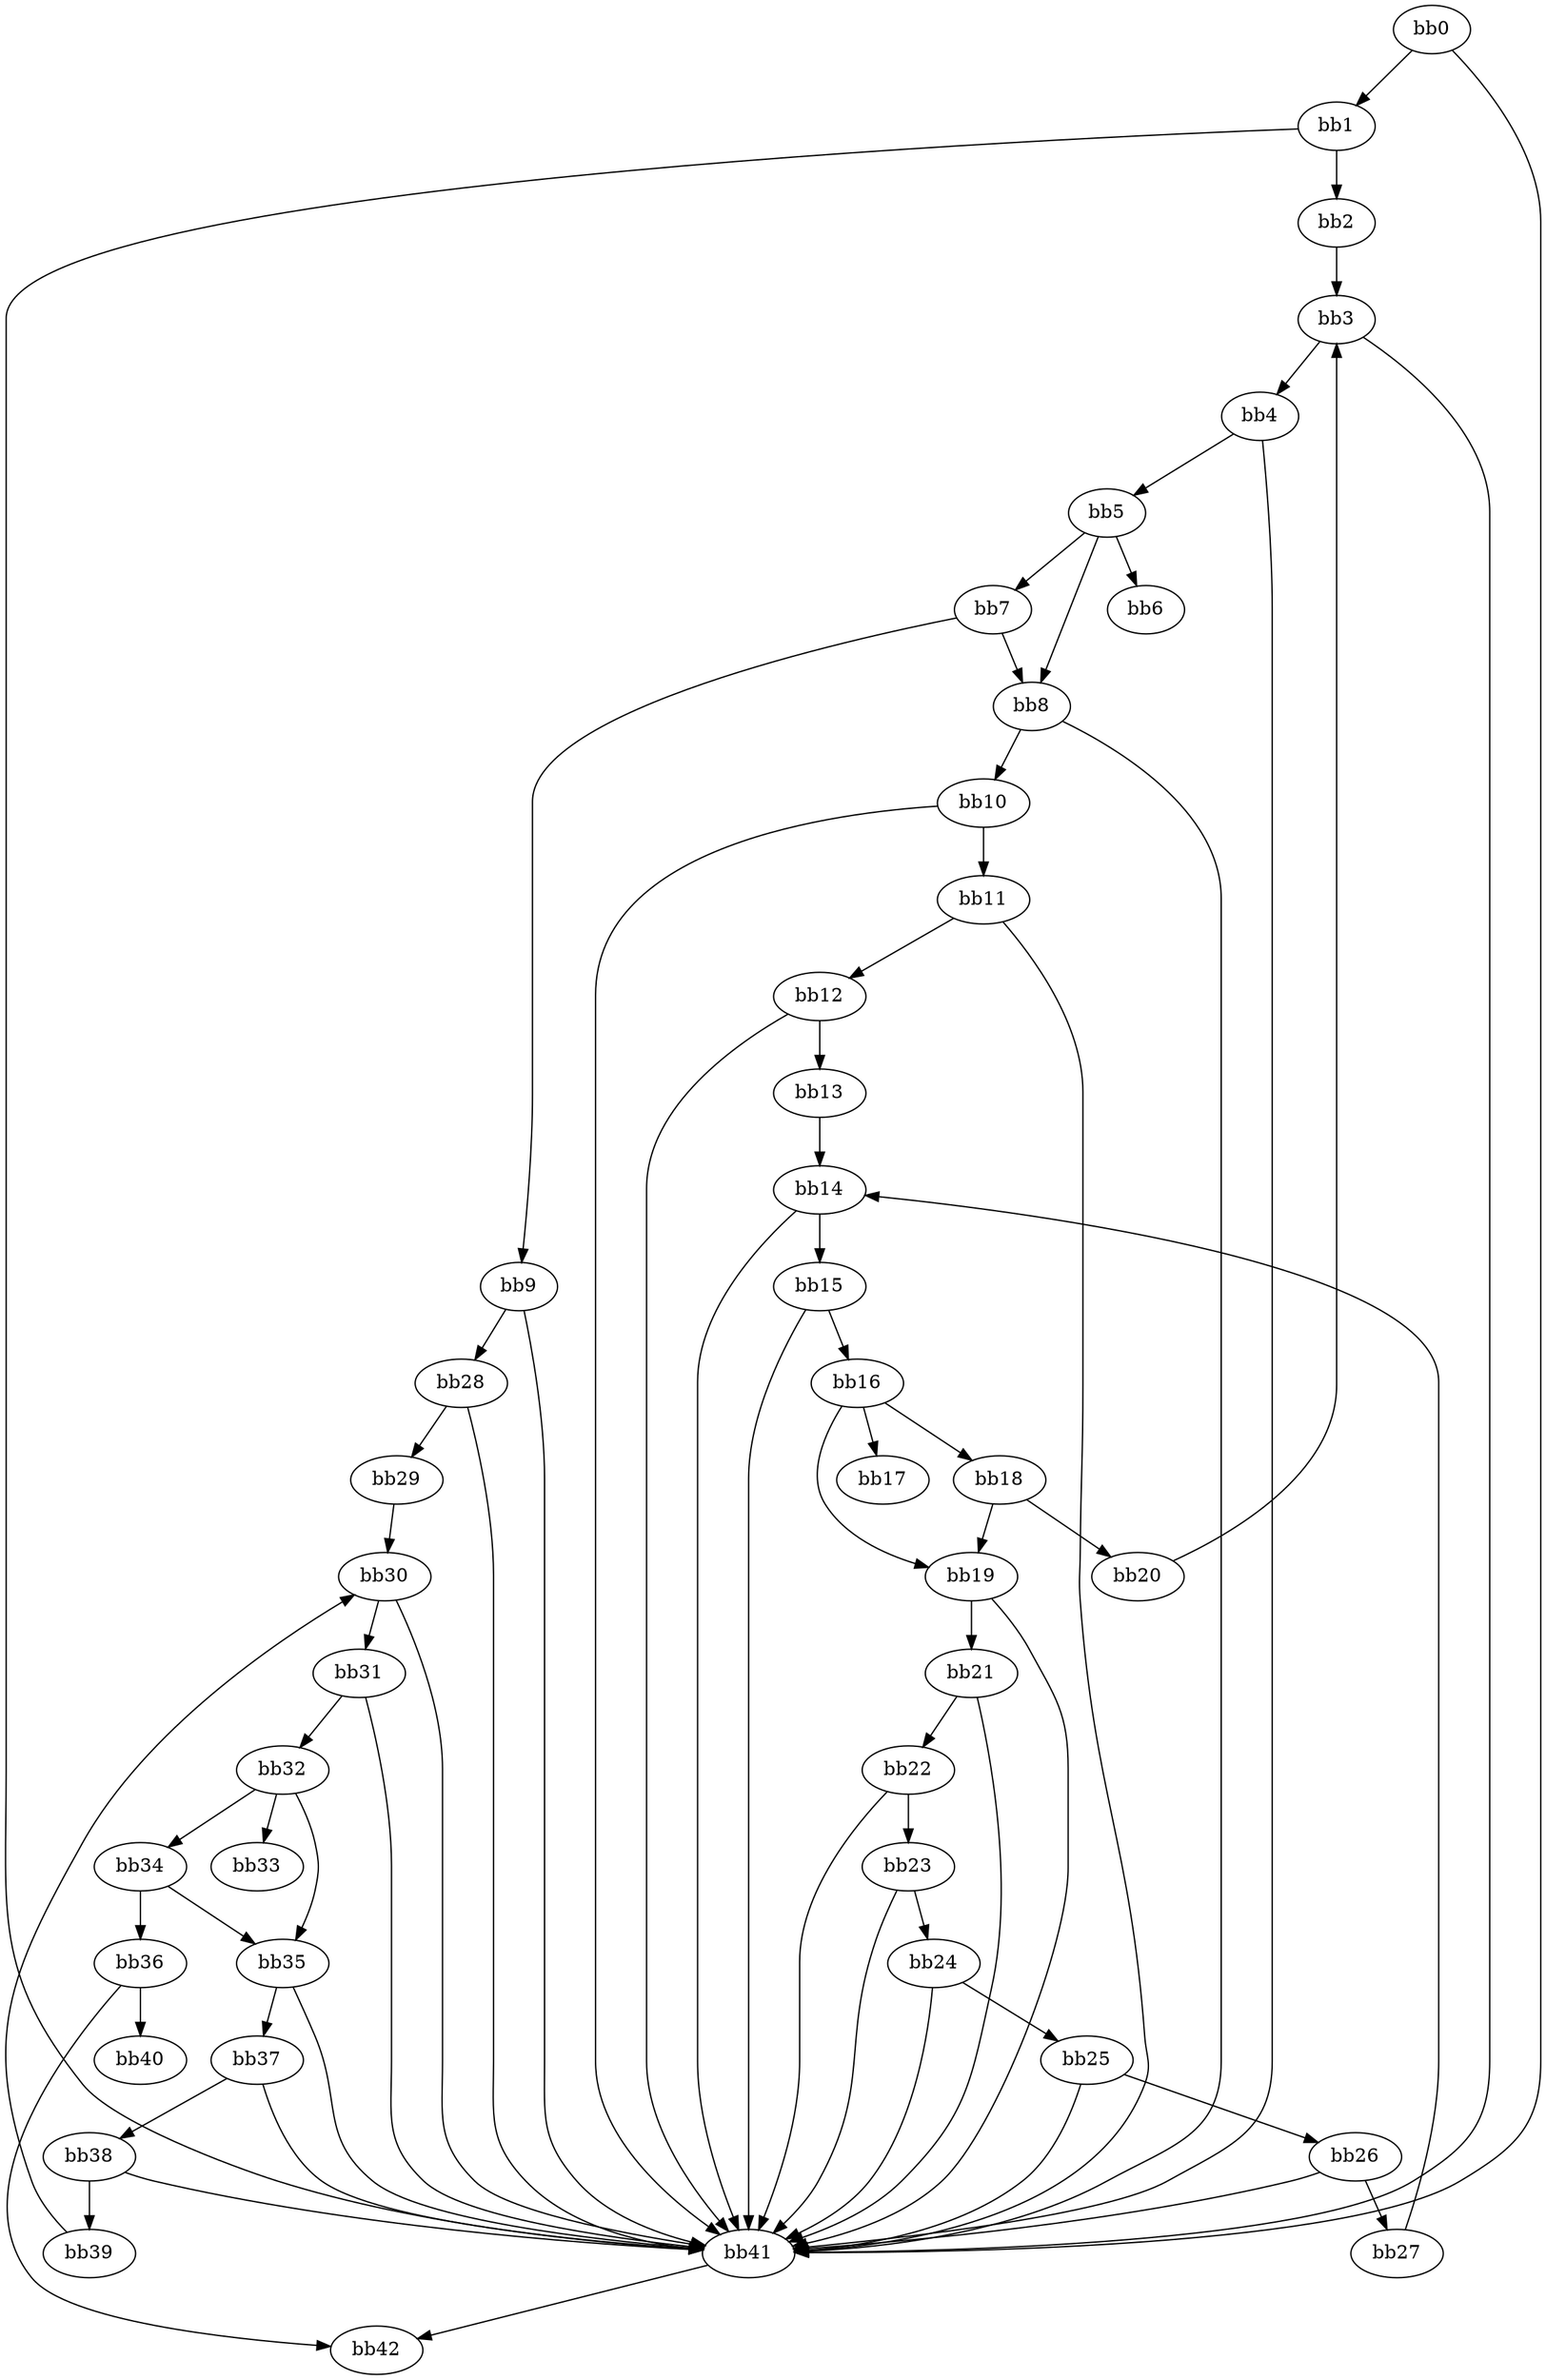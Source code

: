 digraph {
    0 [ label = "bb0\l" ]
    1 [ label = "bb1\l" ]
    2 [ label = "bb2\l" ]
    3 [ label = "bb3\l" ]
    4 [ label = "bb4\l" ]
    5 [ label = "bb5\l" ]
    6 [ label = "bb6\l" ]
    7 [ label = "bb7\l" ]
    8 [ label = "bb8\l" ]
    9 [ label = "bb9\l" ]
    10 [ label = "bb10\l" ]
    11 [ label = "bb11\l" ]
    12 [ label = "bb12\l" ]
    13 [ label = "bb13\l" ]
    14 [ label = "bb14\l" ]
    15 [ label = "bb15\l" ]
    16 [ label = "bb16\l" ]
    17 [ label = "bb17\l" ]
    18 [ label = "bb18\l" ]
    19 [ label = "bb19\l" ]
    20 [ label = "bb20\l" ]
    21 [ label = "bb21\l" ]
    22 [ label = "bb22\l" ]
    23 [ label = "bb23\l" ]
    24 [ label = "bb24\l" ]
    25 [ label = "bb25\l" ]
    26 [ label = "bb26\l" ]
    27 [ label = "bb27\l" ]
    28 [ label = "bb28\l" ]
    29 [ label = "bb29\l" ]
    30 [ label = "bb30\l" ]
    31 [ label = "bb31\l" ]
    32 [ label = "bb32\l" ]
    33 [ label = "bb33\l" ]
    34 [ label = "bb34\l" ]
    35 [ label = "bb35\l" ]
    36 [ label = "bb36\l" ]
    37 [ label = "bb37\l" ]
    38 [ label = "bb38\l" ]
    39 [ label = "bb39\l" ]
    40 [ label = "bb40\l" ]
    41 [ label = "bb41\l" ]
    42 [ label = "bb42\l" ]
    0 -> 1 [ ]
    0 -> 41 [ ]
    1 -> 2 [ ]
    1 -> 41 [ ]
    2 -> 3 [ ]
    3 -> 4 [ ]
    3 -> 41 [ ]
    4 -> 5 [ ]
    4 -> 41 [ ]
    5 -> 6 [ ]
    5 -> 7 [ ]
    5 -> 8 [ ]
    7 -> 8 [ ]
    7 -> 9 [ ]
    8 -> 10 [ ]
    8 -> 41 [ ]
    9 -> 28 [ ]
    9 -> 41 [ ]
    10 -> 11 [ ]
    10 -> 41 [ ]
    11 -> 12 [ ]
    11 -> 41 [ ]
    12 -> 13 [ ]
    12 -> 41 [ ]
    13 -> 14 [ ]
    14 -> 15 [ ]
    14 -> 41 [ ]
    15 -> 16 [ ]
    15 -> 41 [ ]
    16 -> 17 [ ]
    16 -> 18 [ ]
    16 -> 19 [ ]
    18 -> 19 [ ]
    18 -> 20 [ ]
    19 -> 21 [ ]
    19 -> 41 [ ]
    20 -> 3 [ ]
    21 -> 22 [ ]
    21 -> 41 [ ]
    22 -> 23 [ ]
    22 -> 41 [ ]
    23 -> 24 [ ]
    23 -> 41 [ ]
    24 -> 25 [ ]
    24 -> 41 [ ]
    25 -> 26 [ ]
    25 -> 41 [ ]
    26 -> 27 [ ]
    26 -> 41 [ ]
    27 -> 14 [ ]
    28 -> 29 [ ]
    28 -> 41 [ ]
    29 -> 30 [ ]
    30 -> 31 [ ]
    30 -> 41 [ ]
    31 -> 32 [ ]
    31 -> 41 [ ]
    32 -> 33 [ ]
    32 -> 34 [ ]
    32 -> 35 [ ]
    34 -> 35 [ ]
    34 -> 36 [ ]
    35 -> 37 [ ]
    35 -> 41 [ ]
    36 -> 40 [ ]
    36 -> 42 [ ]
    37 -> 38 [ ]
    37 -> 41 [ ]
    38 -> 39 [ ]
    38 -> 41 [ ]
    39 -> 30 [ ]
    41 -> 42 [ ]
}

